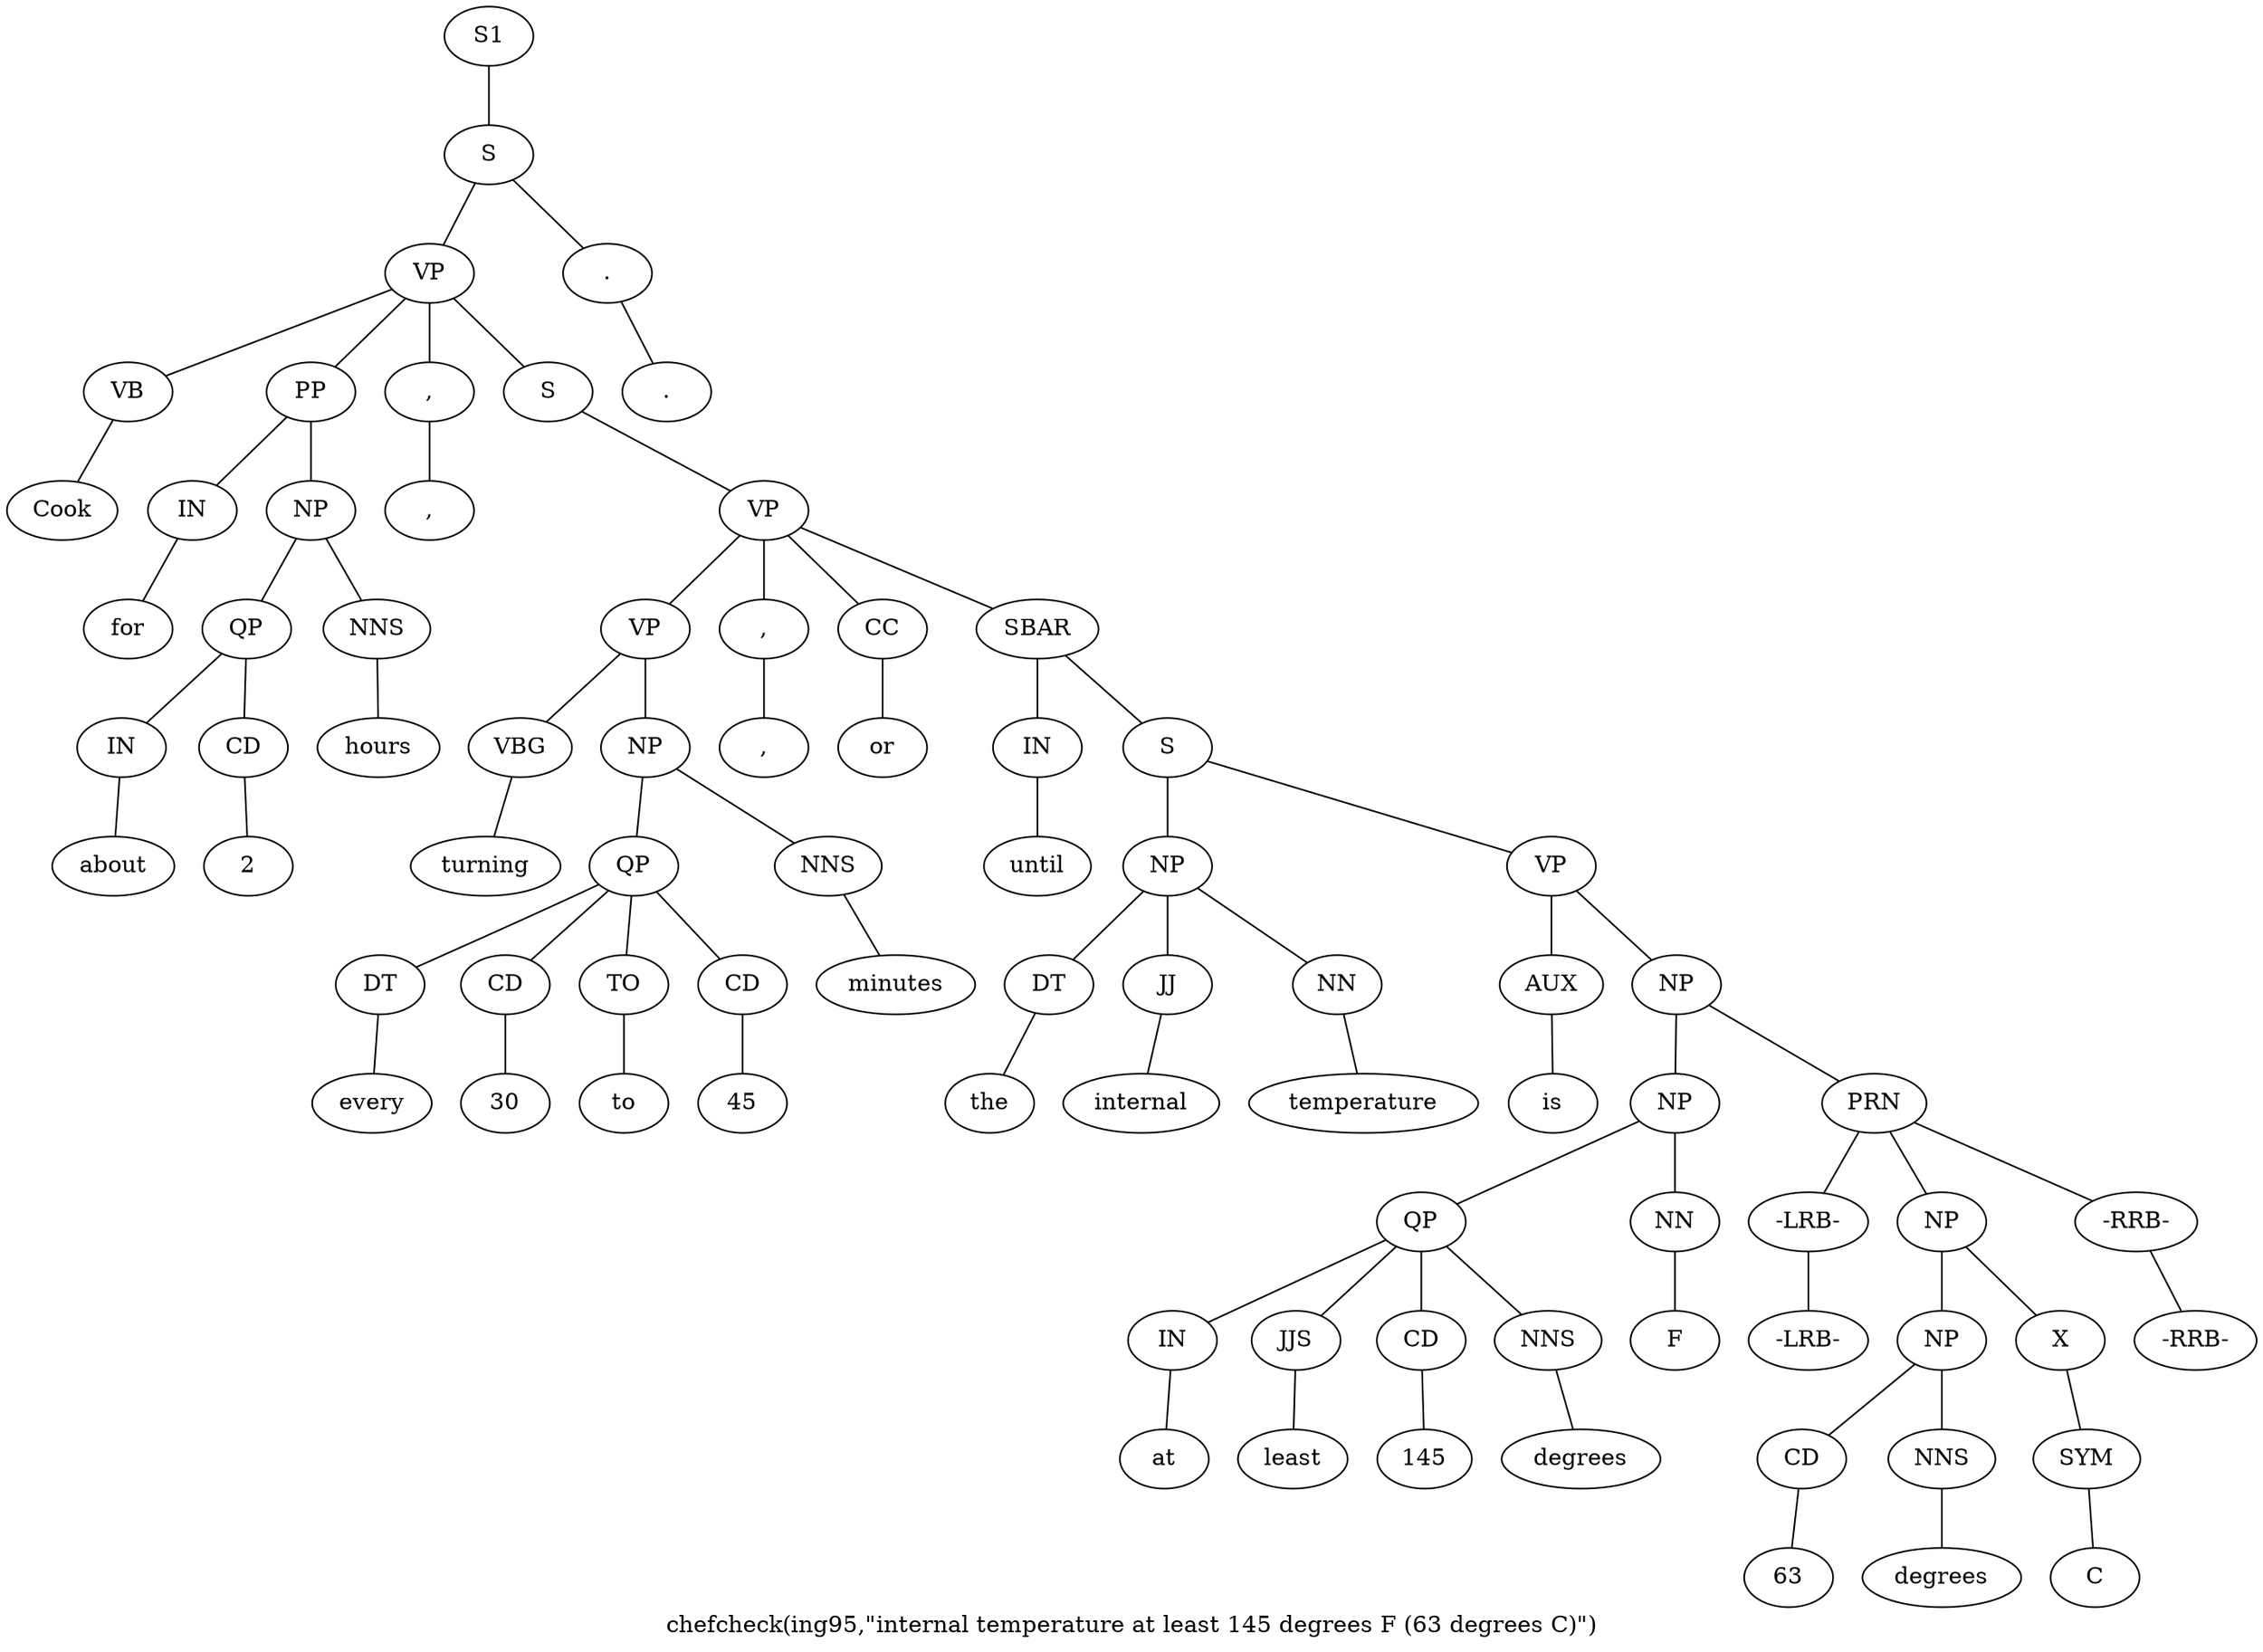 graph SyntaxGraph {
	label = "chefcheck(ing95,\"internal temperature at least 145 degrees F (63 degrees C)\")";
	Node0 [label="S1"];
	Node1 [label="S"];
	Node2 [label="VP"];
	Node3 [label="VB"];
	Node4 [label="Cook"];
	Node5 [label="PP"];
	Node6 [label="IN"];
	Node7 [label="for"];
	Node8 [label="NP"];
	Node9 [label="QP"];
	Node10 [label="IN"];
	Node11 [label="about"];
	Node12 [label="CD"];
	Node13 [label="2"];
	Node14 [label="NNS"];
	Node15 [label="hours"];
	Node16 [label=","];
	Node17 [label=","];
	Node18 [label="S"];
	Node19 [label="VP"];
	Node20 [label="VP"];
	Node21 [label="VBG"];
	Node22 [label="turning"];
	Node23 [label="NP"];
	Node24 [label="QP"];
	Node25 [label="DT"];
	Node26 [label="every"];
	Node27 [label="CD"];
	Node28 [label="30"];
	Node29 [label="TO"];
	Node30 [label="to"];
	Node31 [label="CD"];
	Node32 [label="45"];
	Node33 [label="NNS"];
	Node34 [label="minutes"];
	Node35 [label=","];
	Node36 [label=","];
	Node37 [label="CC"];
	Node38 [label="or"];
	Node39 [label="SBAR"];
	Node40 [label="IN"];
	Node41 [label="until"];
	Node42 [label="S"];
	Node43 [label="NP"];
	Node44 [label="DT"];
	Node45 [label="the"];
	Node46 [label="JJ"];
	Node47 [label="internal"];
	Node48 [label="NN"];
	Node49 [label="temperature"];
	Node50 [label="VP"];
	Node51 [label="AUX"];
	Node52 [label="is"];
	Node53 [label="NP"];
	Node54 [label="NP"];
	Node55 [label="QP"];
	Node56 [label="IN"];
	Node57 [label="at"];
	Node58 [label="JJS"];
	Node59 [label="least"];
	Node60 [label="CD"];
	Node61 [label="145"];
	Node62 [label="NNS"];
	Node63 [label="degrees"];
	Node64 [label="NN"];
	Node65 [label="F"];
	Node66 [label="PRN"];
	Node67 [label="-LRB-"];
	Node68 [label="-LRB-"];
	Node69 [label="NP"];
	Node70 [label="NP"];
	Node71 [label="CD"];
	Node72 [label="63"];
	Node73 [label="NNS"];
	Node74 [label="degrees"];
	Node75 [label="X"];
	Node76 [label="SYM"];
	Node77 [label="C"];
	Node78 [label="-RRB-"];
	Node79 [label="-RRB-"];
	Node80 [label="."];
	Node81 [label="."];

	Node0 -- Node1;
	Node1 -- Node2;
	Node1 -- Node80;
	Node2 -- Node3;
	Node2 -- Node5;
	Node2 -- Node16;
	Node2 -- Node18;
	Node3 -- Node4;
	Node5 -- Node6;
	Node5 -- Node8;
	Node6 -- Node7;
	Node8 -- Node9;
	Node8 -- Node14;
	Node9 -- Node10;
	Node9 -- Node12;
	Node10 -- Node11;
	Node12 -- Node13;
	Node14 -- Node15;
	Node16 -- Node17;
	Node18 -- Node19;
	Node19 -- Node20;
	Node19 -- Node35;
	Node19 -- Node37;
	Node19 -- Node39;
	Node20 -- Node21;
	Node20 -- Node23;
	Node21 -- Node22;
	Node23 -- Node24;
	Node23 -- Node33;
	Node24 -- Node25;
	Node24 -- Node27;
	Node24 -- Node29;
	Node24 -- Node31;
	Node25 -- Node26;
	Node27 -- Node28;
	Node29 -- Node30;
	Node31 -- Node32;
	Node33 -- Node34;
	Node35 -- Node36;
	Node37 -- Node38;
	Node39 -- Node40;
	Node39 -- Node42;
	Node40 -- Node41;
	Node42 -- Node43;
	Node42 -- Node50;
	Node43 -- Node44;
	Node43 -- Node46;
	Node43 -- Node48;
	Node44 -- Node45;
	Node46 -- Node47;
	Node48 -- Node49;
	Node50 -- Node51;
	Node50 -- Node53;
	Node51 -- Node52;
	Node53 -- Node54;
	Node53 -- Node66;
	Node54 -- Node55;
	Node54 -- Node64;
	Node55 -- Node56;
	Node55 -- Node58;
	Node55 -- Node60;
	Node55 -- Node62;
	Node56 -- Node57;
	Node58 -- Node59;
	Node60 -- Node61;
	Node62 -- Node63;
	Node64 -- Node65;
	Node66 -- Node67;
	Node66 -- Node69;
	Node66 -- Node78;
	Node67 -- Node68;
	Node69 -- Node70;
	Node69 -- Node75;
	Node70 -- Node71;
	Node70 -- Node73;
	Node71 -- Node72;
	Node73 -- Node74;
	Node75 -- Node76;
	Node76 -- Node77;
	Node78 -- Node79;
	Node80 -- Node81;
}